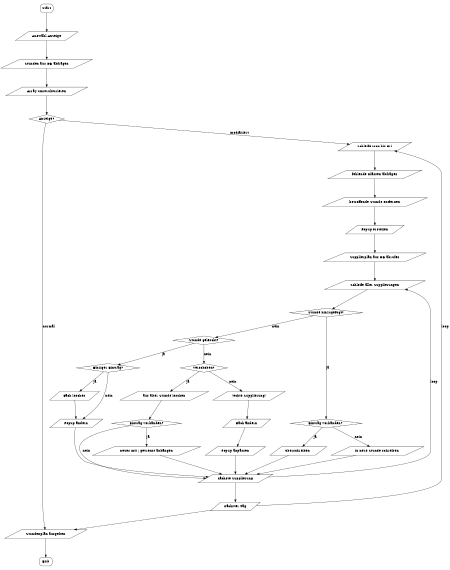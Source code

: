 digraph flowchart {
	rankdir=TB;
	ranksep="0.1 equally";
	size="3,4";
	ratio=fill;

	Start[shape="box", style=rounded];
	Exit[shape="box", style=rounded];
	"Anzeige?"[shape="diamond", style=""];
	"Stunde hinzugefügt?"[shape="diamond", style=""];
	"Stunde gelöscht?"[shape="diamond", style=""];
	"Einziger Eintrag?"[shape="diamond", style=""];
	"Verschoben?"[shape="diamond", style=""];
	"Eintrag vorhanden?"[shape="diamond", style=""];
	"Eintrag vorhanden? "[shape="diamond", style=""];
	
	node[shape="parallelogram", style=""]
	
	Start -> "Auswahl Anzeige";
	"Auswahl Anzeige" -> "Stunden aus DB abfragen";
	"Stunden aus DB abfragen" -> "Array umstrukturieren";
	"Array umstrukturieren" -> "Anzeige?";
		"Anzeige?" -> "Stundenplan ausgeben"[label="normal"];
		"Anzeige?" -> "Schleife Mon bis Fri"[label="modifiziert"];
			"Schleife Mon bis Fri" -> "fehlende Klassen abfragen";
			"fehlende Klassen abfragen" -> "betroffende Stunde entfernen";
			"betroffende Stunde entfernen" -> "Popup erstellen";
			"Popup erstellen" -> "Supplierplan aus DB abrufen";
			"Supplierplan aus DB abrufen" -> "Schleife aller Supplierungen";
				"Schleife aller Supplierungen" -> "Stunde hinzugefügt?";
				"Stunde hinzugefügt?" -> "Eintrag vorhanden? "[label="ja"];
					"Eintrag vorhanden? " -> "überschreiben "[label="ja"];
						"überschreiben " -> "nächste Supplierung";
					"Eintrag vorhanden? " -> "in neue Stunde schreiben "[label="nein"];
						"in neue Stunde schreiben " -> "nächste Supplierung";
				"Stunde hinzugefügt?" -> "Stunde gelöscht?"[label="nein"];
					"Stunde gelöscht?" -> "Einziger Eintrag?"[label="ja"];
						"Einziger Eintrag?" -> "Fach löschen"[label="ja"];
							"Fach löschen" -> "Popup ändern";
						"Einziger Eintrag?" -> "Popup ändern"[label="nein"];
							"Popup ändern" -> "nächste Supplierung";
					"Stunde gelöscht?" -> "Verschoben?"[label="nein"];
						"Verschoben?" -> "aus alter Stunde löschen"[label="ja"];
							"aus alter Stunde löschen" -> "Eintrag vorhanden?";
								"Eintrag vorhanden?" -> "neues mit | getrennt anhängen"[label="ja"];
									"neues mit | getrennt anhängen" -> "nächste Supplierung";
								"Eintrag vorhanden?" -> "nächste Supplierung"[label="nein"];
						"Verschoben?" -> "(echte Supplierung)"[label="nein"];
							"(echte Supplierung)" -> "Fach ändern";
							"Fach ändern" -> "Popup anpassen";
							"Popup anpassen" -> "nächste Supplierung";
				"nächste Supplierung" -> "Schleife aller Supplierungen"[label="loop"];
				"nächste Supplierung" -> "nächster Tag";
			"nächster Tag" -> "Schleife Mon bis Fri"[label="loop"];
			"nächster Tag" -> "Stundenplan ausgeben";
	"Stundenplan ausgeben" -> Exit;
}